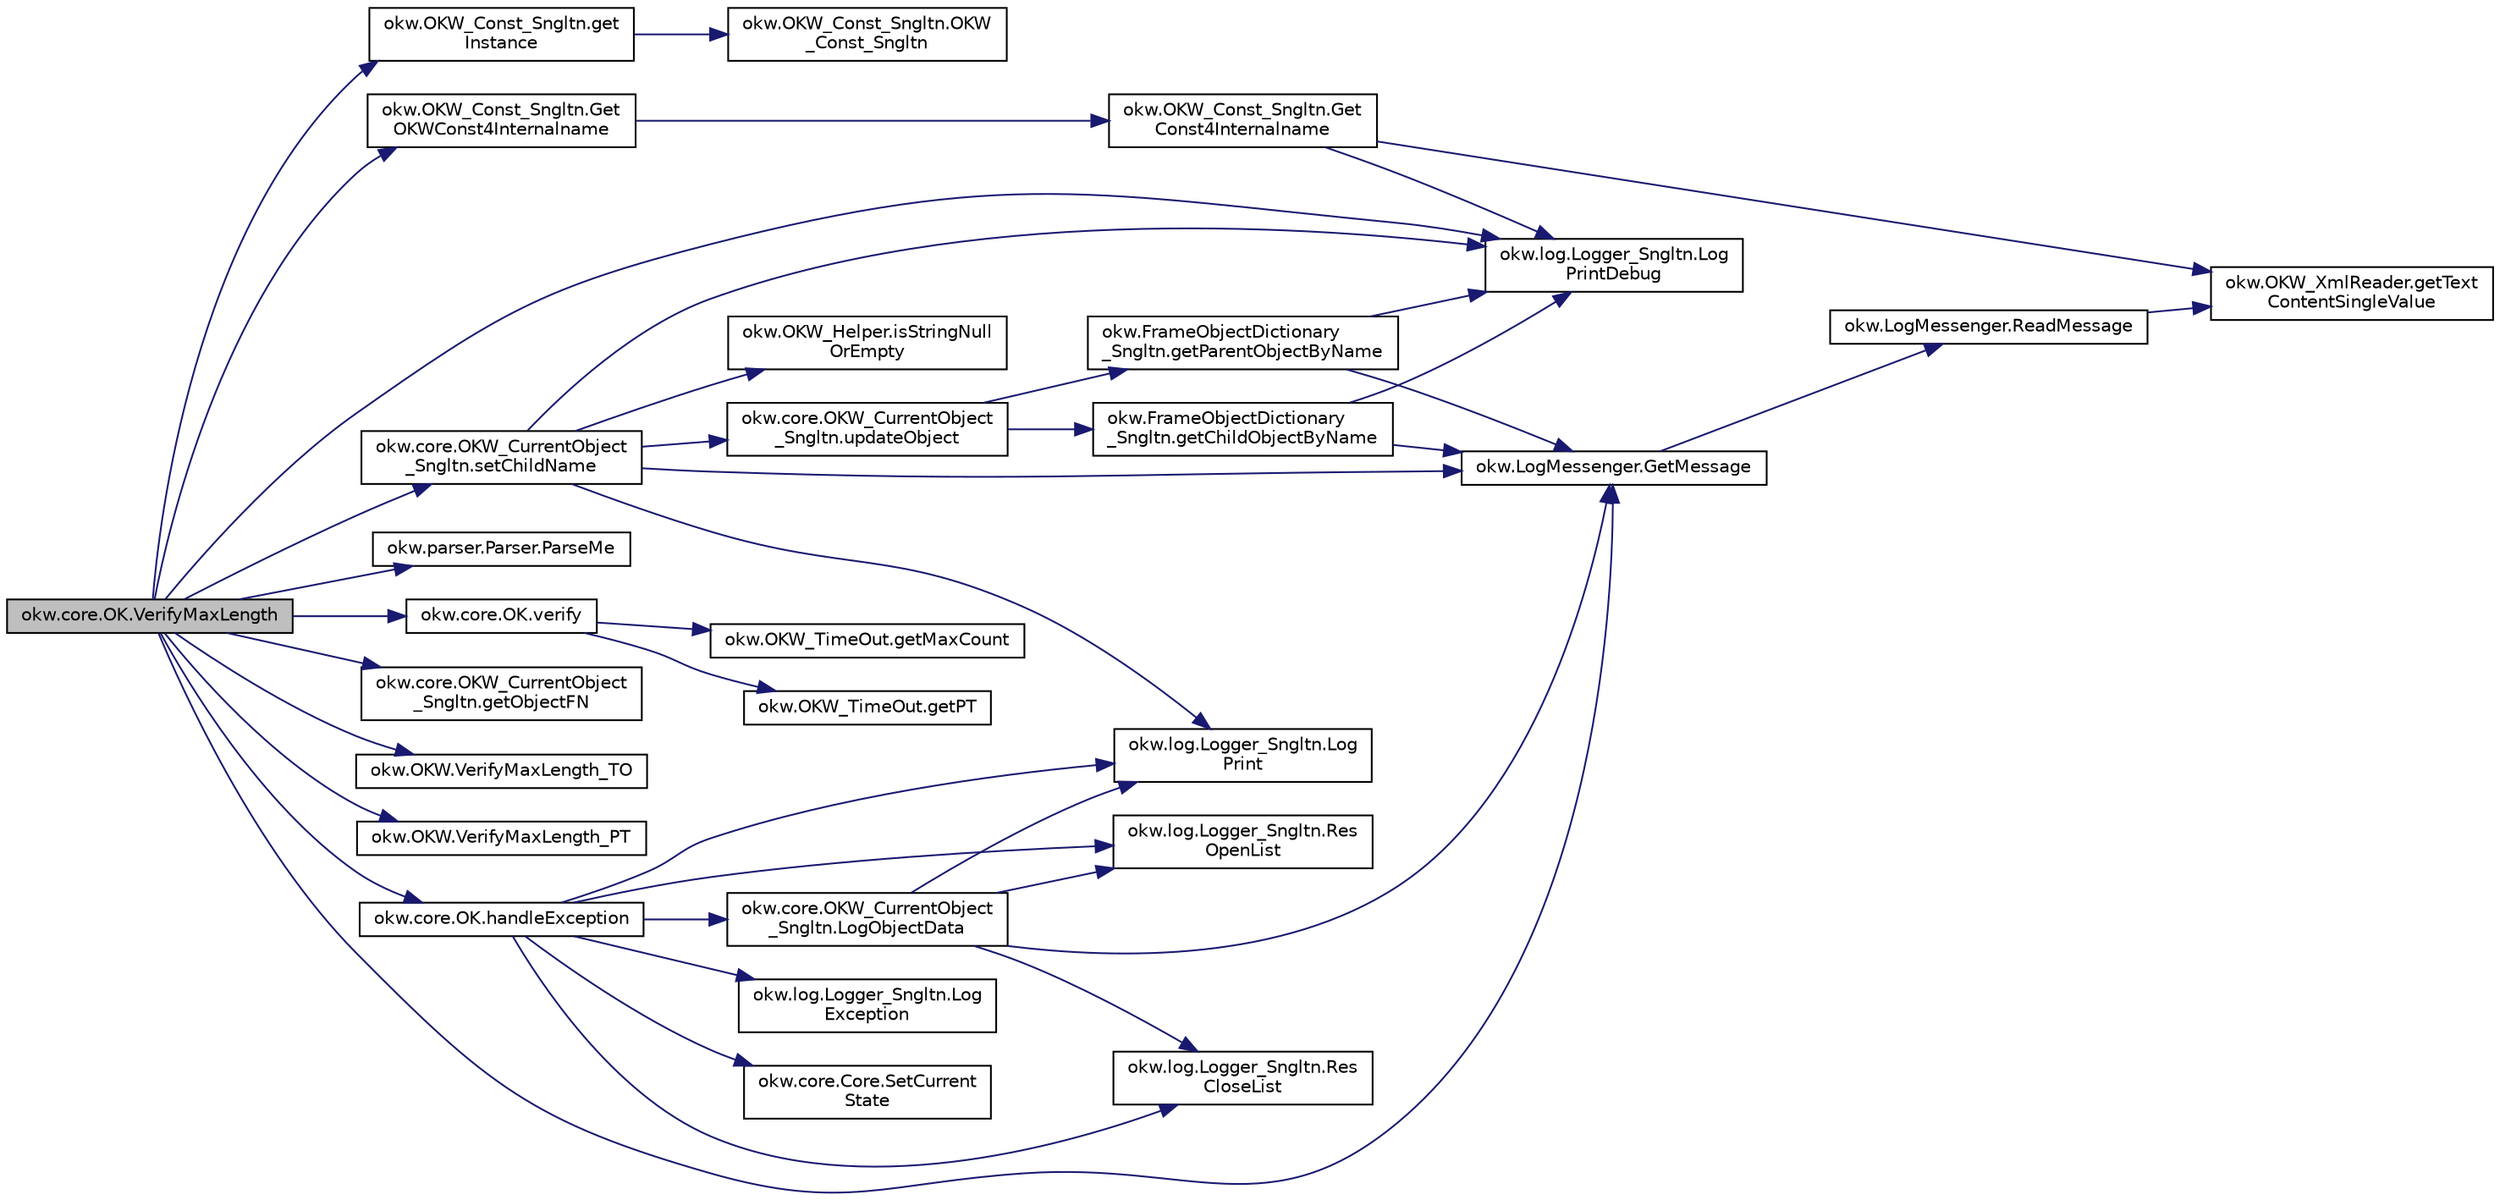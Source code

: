 digraph "okw.core.OK.VerifyMaxLength"
{
 // INTERACTIVE_SVG=YES
 // LATEX_PDF_SIZE
  edge [fontname="Helvetica",fontsize="10",labelfontname="Helvetica",labelfontsize="10"];
  node [fontname="Helvetica",fontsize="10",shape=record];
  rankdir="LR";
  Node1320 [label="okw.core.OK.VerifyMaxLength",height=0.2,width=0.4,color="black", fillcolor="grey75", style="filled", fontcolor="black",tooltip="Checks the maximum number of characters that can be entered."];
  Node1320 -> Node1321 [color="midnightblue",fontsize="10",style="solid",fontname="Helvetica"];
  Node1321 [label="okw.OKW_Const_Sngltn.get\lInstance",height=0.2,width=0.4,color="black", fillcolor="white", style="filled",URL="$classokw_1_1_o_k_w___const___sngltn.html#afdb8f095b58cbd870dbb8eb353e3b0bf",tooltip="Holt die einzige Instanz dieser Klasse."];
  Node1321 -> Node1322 [color="midnightblue",fontsize="10",style="solid",fontname="Helvetica"];
  Node1322 [label="okw.OKW_Const_Sngltn.OKW\l_Const_Sngltn",height=0.2,width=0.4,color="black", fillcolor="white", style="filled",URL="$classokw_1_1_o_k_w___const___sngltn.html#a8404c43fc549df30d37c369c7d6e89ae",tooltip="Privater Konstruktor ohne Parameter im Entwurfsmuster Singelton initialisiert die Klasse OKW_Const."];
  Node1320 -> Node1323 [color="midnightblue",fontsize="10",style="solid",fontname="Helvetica"];
  Node1323 [label="okw.OKW_Const_Sngltn.Get\lOKWConst4Internalname",height=0.2,width=0.4,color="black", fillcolor="white", style="filled",URL="$classokw_1_1_o_k_w___const___sngltn.html#a02c05c79f7ea6e862a81a64ce23941fd",tooltip="Methode ermittelt für Internalname und der aktuell eingestellten Sprache den Wert für OKWConst."];
  Node1323 -> Node1324 [color="midnightblue",fontsize="10",style="solid",fontname="Helvetica"];
  Node1324 [label="okw.OKW_Const_Sngltn.Get\lConst4Internalname",height=0.2,width=0.4,color="black", fillcolor="white", style="filled",URL="$classokw_1_1_o_k_w___const___sngltn.html#a51cde06bf07e855ba4d69ff36b9a27f7",tooltip="Methode ermittelt für Internalname und der aktuell eingestellten Sprache den Wert für Const."];
  Node1324 -> Node1325 [color="midnightblue",fontsize="10",style="solid",fontname="Helvetica"];
  Node1325 [label="okw.log.Logger_Sngltn.Log\lPrintDebug",height=0.2,width=0.4,color="black", fillcolor="white", style="filled",URL="$classokw_1_1log_1_1_logger___sngltn.html#a313f97c79ba4662d9daaf7f537dd02f4",tooltip="Loggt eine Nachricht."];
  Node1324 -> Node1326 [color="midnightblue",fontsize="10",style="solid",fontname="Helvetica"];
  Node1326 [label="okw.OKW_XmlReader.getText\lContentSingleValue",height=0.2,width=0.4,color="black", fillcolor="white", style="filled",URL="$classokw_1_1_o_k_w___xml_reader.html#ab920b5335a2e1429c14cc5f8e79f39eb",tooltip="Lies den TextContent eines Tag."];
  Node1320 -> Node1325 [color="midnightblue",fontsize="10",style="solid",fontname="Helvetica"];
  Node1320 -> Node1327 [color="midnightblue",fontsize="10",style="solid",fontname="Helvetica"];
  Node1327 [label="okw.LogMessenger.GetMessage",height=0.2,width=0.4,color="black", fillcolor="white", style="filled",URL="$classokw_1_1_log_messenger.html#af225d1f037d47b3b085175c09d78bdd2",tooltip="Holt die Log-Meldung für MethodeNmae/Textkey ohne weitere Parameter."];
  Node1327 -> Node1328 [color="midnightblue",fontsize="10",style="solid",fontname="Helvetica"];
  Node1328 [label="okw.LogMessenger.ReadMessage",height=0.2,width=0.4,color="black", fillcolor="white", style="filled",URL="$classokw_1_1_log_messenger.html#a530cd6ab82ec82a04206a2e976ec06e3",tooltip="Interne Kernfunktion holt die Log-Meldung mit Platzhaltern aus der XML-Datei."];
  Node1328 -> Node1326 [color="midnightblue",fontsize="10",style="solid",fontname="Helvetica"];
  Node1320 -> Node1329 [color="midnightblue",fontsize="10",style="solid",fontname="Helvetica"];
  Node1329 [label="okw.parser.Parser.ParseMe",height=0.2,width=0.4,color="black", fillcolor="white", style="filled",URL="$classokw_1_1parser_1_1_parser.html#a46afb901847316c744413ce473ecada3",tooltip="Parst einen _List&lt string&gt, ersetzt die Parser-Schlüsslewörter durch Werte."];
  Node1320 -> Node1330 [color="midnightblue",fontsize="10",style="solid",fontname="Helvetica"];
  Node1330 [label="okw.core.OKW_CurrentObject\l_Sngltn.setChildName",height=0.2,width=0.4,color="black", fillcolor="white", style="filled",URL="$classokw_1_1core_1_1_o_k_w___current_object___sngltn.html#a461fa1ff29f4bc4a9798707ea7b71849",tooltip="Setzt das Kindobjekt."];
  Node1330 -> Node1325 [color="midnightblue",fontsize="10",style="solid",fontname="Helvetica"];
  Node1330 -> Node1327 [color="midnightblue",fontsize="10",style="solid",fontname="Helvetica"];
  Node1330 -> Node1331 [color="midnightblue",fontsize="10",style="solid",fontname="Helvetica"];
  Node1331 [label="okw.OKW_Helper.isStringNull\lOrEmpty",height=0.2,width=0.4,color="black", fillcolor="white", style="filled",URL="$classokw_1_1_o_k_w___helper.html#a3a7ba0f42b29adf70574830688e72e4a",tooltip="Prüft ob der gegeben String fpsStrin null oder leer (\"\") ist."];
  Node1330 -> Node1332 [color="midnightblue",fontsize="10",style="solid",fontname="Helvetica"];
  Node1332 [label="okw.log.Logger_Sngltn.Log\lPrint",height=0.2,width=0.4,color="black", fillcolor="white", style="filled",URL="$classokw_1_1log_1_1_logger___sngltn.html#a8ebceaddd6cc6963ddb8e08c72ea808c",tooltip="LogPrint Function: Prints the values of expressions to the results file."];
  Node1330 -> Node1333 [color="midnightblue",fontsize="10",style="solid",fontname="Helvetica"];
  Node1333 [label="okw.core.OKW_CurrentObject\l_Sngltn.updateObject",height=0.2,width=0.4,color="black", fillcolor="white", style="filled",URL="$classokw_1_1core_1_1_o_k_w___current_object___sngltn.html#a51204f2563ba8defb737da6653705819",tooltip="Methode aktualisert zwei Werte:"];
  Node1333 -> Node1334 [color="midnightblue",fontsize="10",style="solid",fontname="Helvetica"];
  Node1334 [label="okw.FrameObjectDictionary\l_Sngltn.getParentObjectByName",height=0.2,width=0.4,color="black", fillcolor="white", style="filled",URL="$classokw_1_1_frame_object_dictionary___sngltn.html#aeec07d71cbebe71ec3ec4d27e86d6c5c",tooltip="Die Methode liefert das Frame-Object des gegebenen FN eines Fensterobjektes zurück."];
  Node1334 -> Node1325 [color="midnightblue",fontsize="10",style="solid",fontname="Helvetica"];
  Node1334 -> Node1327 [color="midnightblue",fontsize="10",style="solid",fontname="Helvetica"];
  Node1333 -> Node1335 [color="midnightblue",fontsize="10",style="solid",fontname="Helvetica"];
  Node1335 [label="okw.FrameObjectDictionary\l_Sngltn.getChildObjectByName",height=0.2,width=0.4,color="black", fillcolor="white", style="filled",URL="$classokw_1_1_frame_object_dictionary___sngltn.html#a0a71734828093357dfc88b5fa242e361",tooltip="Die Methode liefert das Objekt des gegebenen Kindobjekttests zurück."];
  Node1335 -> Node1325 [color="midnightblue",fontsize="10",style="solid",fontname="Helvetica"];
  Node1335 -> Node1327 [color="midnightblue",fontsize="10",style="solid",fontname="Helvetica"];
  Node1320 -> Node1336 [color="midnightblue",fontsize="10",style="solid",fontname="Helvetica"];
  Node1336 [label="okw.core.OKW_CurrentObject\l_Sngltn.getObjectFN",height=0.2,width=0.4,color="black", fillcolor="white", style="filled",URL="$classokw_1_1core_1_1_o_k_w___current_object___sngltn.html#a8a957bc040b9487a21adb41a52c56fd4",tooltip="Ermittelt den ObjektNamen des aktuellen Objektes."];
  Node1320 -> Node1337 [color="midnightblue",fontsize="10",style="solid",fontname="Helvetica"];
  Node1337 [label="okw.OKW.VerifyMaxLength_TO",height=0.2,width=0.4,color="black", fillcolor="white", style="filled",URL="$interfaceokw_1_1_o_k_w.html#af15873661409f8b1403baf03a1933074",tooltip="TimeOut in Sekunden [s] für das Schlüsselwort VerifyMaxLength."];
  Node1320 -> Node1338 [color="midnightblue",fontsize="10",style="solid",fontname="Helvetica"];
  Node1338 [label="okw.OKW.VerifyMaxLength_PT",height=0.2,width=0.4,color="black", fillcolor="white", style="filled",URL="$interfaceokw_1_1_o_k_w.html#a946ca12e7fa5e26660514889f55bbea0",tooltip="Polling Time in [ms] für das Schlüsselwort VerifyMaxLength."];
  Node1320 -> Node1339 [color="midnightblue",fontsize="10",style="solid",fontname="Helvetica"];
  Node1339 [label="okw.core.OK.verify",height=0.2,width=0.4,color="black", fillcolor="white", style="filled",URL="$classokw_1_1core_1_1_o_k.html#a72bd122dc6ef47485e602d72aeef099d",tooltip=" "];
  Node1339 -> Node1340 [color="midnightblue",fontsize="10",style="solid",fontname="Helvetica"];
  Node1340 [label="okw.OKW_TimeOut.getMaxCount",height=0.2,width=0.4,color="black", fillcolor="white", style="filled",URL="$classokw_1_1_o_k_w___time_out.html#adf7b9cc33db065c1f284bb5db2227b51",tooltip="Anzahl der berechnetten Zyklen."];
  Node1339 -> Node1341 [color="midnightblue",fontsize="10",style="solid",fontname="Helvetica"];
  Node1341 [label="okw.OKW_TimeOut.getPT",height=0.2,width=0.4,color="black", fillcolor="white", style="filled",URL="$classokw_1_1_o_k_w___time_out.html#ab7142e5e6adc82f308a70177c71ced2c",tooltip="Wartezeit zwischen zwei Pollings in [ms]."];
  Node1320 -> Node1342 [color="midnightblue",fontsize="10",style="solid",fontname="Helvetica"];
  Node1342 [label="okw.core.OK.handleException",height=0.2,width=0.4,color="black", fillcolor="white", style="filled",URL="$classokw_1_1core_1_1_o_k.html#a5a6db6a457bcb71c893f5d4eb615b2b7",tooltip="Zentrale Exception-Behandlung."];
  Node1342 -> Node1332 [color="midnightblue",fontsize="10",style="solid",fontname="Helvetica"];
  Node1342 -> Node1343 [color="midnightblue",fontsize="10",style="solid",fontname="Helvetica"];
  Node1343 [label="okw.log.Logger_Sngltn.Log\lException",height=0.2,width=0.4,color="black", fillcolor="white", style="filled",URL="$classokw_1_1log_1_1_logger___sngltn.html#aa29d396a2b9df1ac57079d777c548181",tooltip="LogException Function: Logs a Script Exception to the results file."];
  Node1342 -> Node1344 [color="midnightblue",fontsize="10",style="solid",fontname="Helvetica"];
  Node1344 [label="okw.log.Logger_Sngltn.Res\lOpenList",height=0.2,width=0.4,color="black", fillcolor="white", style="filled",URL="$classokw_1_1log_1_1_logger___sngltn.html#ab4fc711bb4c754f251372ff3b14ab9c9",tooltip="Creates a new hierarchical level in the results file."];
  Node1342 -> Node1345 [color="midnightblue",fontsize="10",style="solid",fontname="Helvetica"];
  Node1345 [label="okw.log.Logger_Sngltn.Res\lCloseList",height=0.2,width=0.4,color="black", fillcolor="white", style="filled",URL="$classokw_1_1log_1_1_logger___sngltn.html#a9b54104f7e0b4c0a473877b19dfaed56",tooltip="Closes a hierarchical level in the results file that was opened with ResOpenList."];
  Node1342 -> Node1346 [color="midnightblue",fontsize="10",style="solid",fontname="Helvetica"];
  Node1346 [label="okw.core.OKW_CurrentObject\l_Sngltn.LogObjectData",height=0.2,width=0.4,color="black", fillcolor="white", style="filled",URL="$classokw_1_1core_1_1_o_k_w___current_object___sngltn.html#a01b48f2c86a2f91909143ee9063dfd86",tooltip="Methode gibt alle wichtigen Informationen zum aktuellen Objekt aus."];
  Node1346 -> Node1344 [color="midnightblue",fontsize="10",style="solid",fontname="Helvetica"];
  Node1346 -> Node1332 [color="midnightblue",fontsize="10",style="solid",fontname="Helvetica"];
  Node1346 -> Node1327 [color="midnightblue",fontsize="10",style="solid",fontname="Helvetica"];
  Node1346 -> Node1345 [color="midnightblue",fontsize="10",style="solid",fontname="Helvetica"];
  Node1342 -> Node1347 [color="midnightblue",fontsize="10",style="solid",fontname="Helvetica"];
  Node1347 [label="okw.core.Core.SetCurrent\lState",height=0.2,width=0.4,color="black", fillcolor="white", style="filled",URL="$classokw_1_1core_1_1_core.html#aafe6e3d88e810dabf350b37058d4af97",tooltip="Setter zum Setzen des aktuellen Zustandes."];
}
